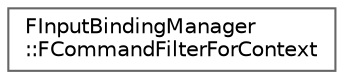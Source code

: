 digraph "Graphical Class Hierarchy"
{
 // INTERACTIVE_SVG=YES
 // LATEX_PDF_SIZE
  bgcolor="transparent";
  edge [fontname=Helvetica,fontsize=10,labelfontname=Helvetica,labelfontsize=10];
  node [fontname=Helvetica,fontsize=10,shape=box,height=0.2,width=0.4];
  rankdir="LR";
  Node0 [id="Node000000",label="FInputBindingManager\l::FCommandFilterForContext",height=0.2,width=0.4,color="grey40", fillcolor="white", style="filled",URL="$df/d0a/structFInputBindingManager_1_1FCommandFilterForContext.html",tooltip=" "];
}
